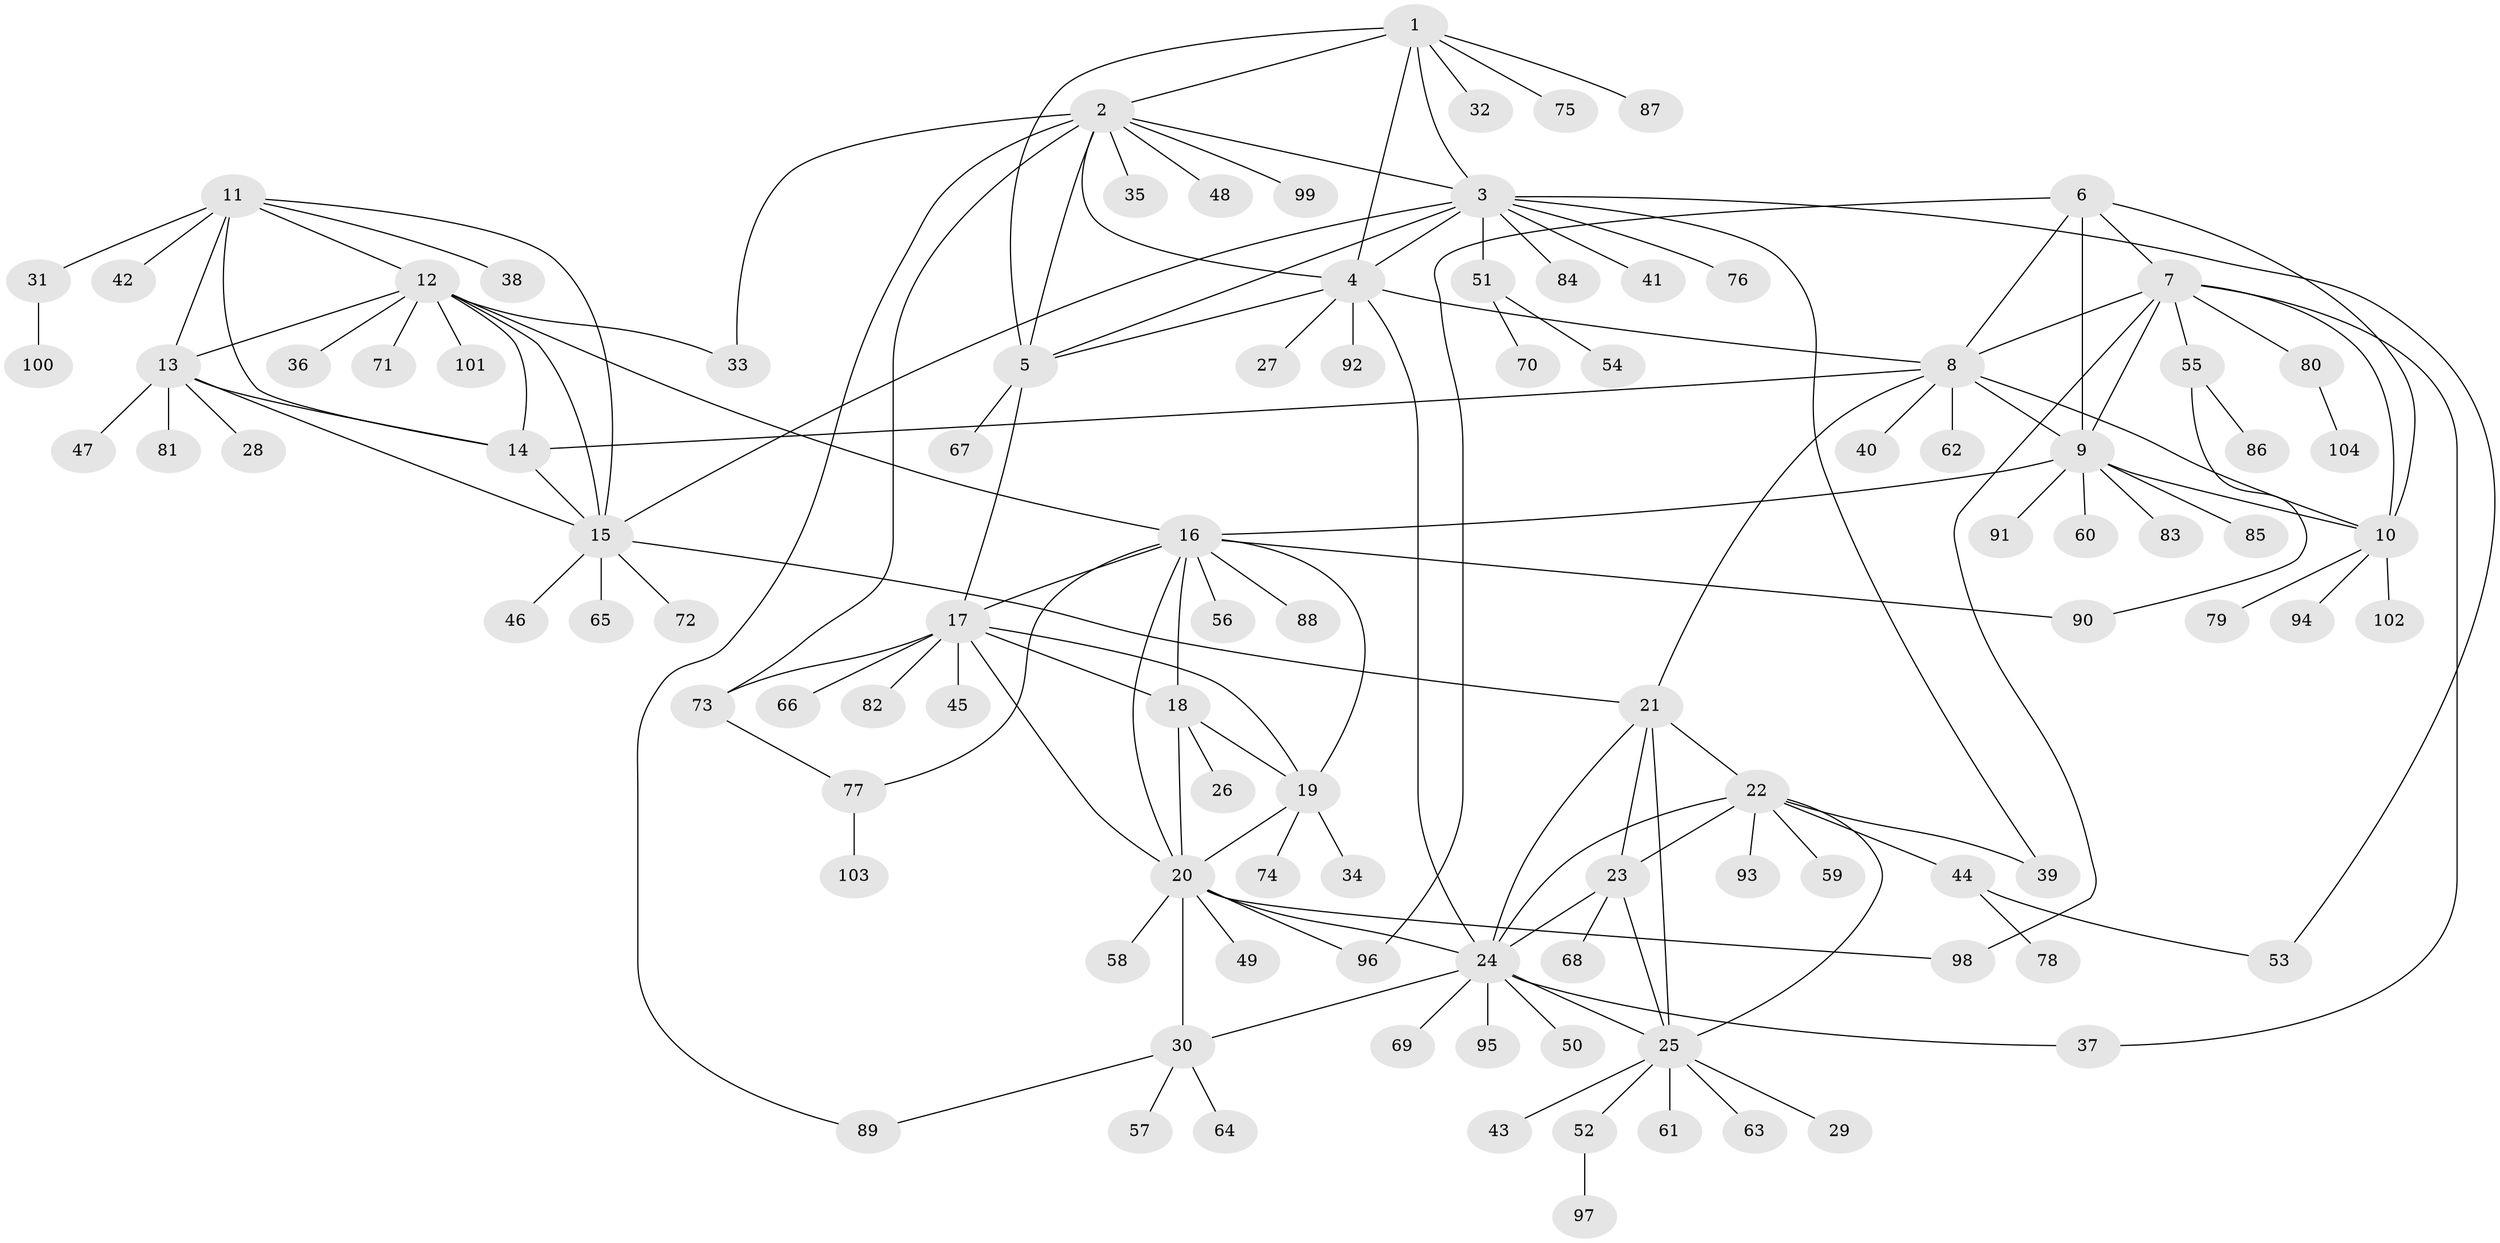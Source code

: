 // coarse degree distribution, {11: 0.0125, 9: 0.0375, 8: 0.0375, 3: 0.025, 12: 0.0125, 7: 0.05, 5: 0.025, 4: 0.05, 18: 0.0125, 6: 0.0125, 1: 0.625, 2: 0.1}
// Generated by graph-tools (version 1.1) at 2025/24/03/03/25 07:24:14]
// undirected, 104 vertices, 150 edges
graph export_dot {
graph [start="1"]
  node [color=gray90,style=filled];
  1;
  2;
  3;
  4;
  5;
  6;
  7;
  8;
  9;
  10;
  11;
  12;
  13;
  14;
  15;
  16;
  17;
  18;
  19;
  20;
  21;
  22;
  23;
  24;
  25;
  26;
  27;
  28;
  29;
  30;
  31;
  32;
  33;
  34;
  35;
  36;
  37;
  38;
  39;
  40;
  41;
  42;
  43;
  44;
  45;
  46;
  47;
  48;
  49;
  50;
  51;
  52;
  53;
  54;
  55;
  56;
  57;
  58;
  59;
  60;
  61;
  62;
  63;
  64;
  65;
  66;
  67;
  68;
  69;
  70;
  71;
  72;
  73;
  74;
  75;
  76;
  77;
  78;
  79;
  80;
  81;
  82;
  83;
  84;
  85;
  86;
  87;
  88;
  89;
  90;
  91;
  92;
  93;
  94;
  95;
  96;
  97;
  98;
  99;
  100;
  101;
  102;
  103;
  104;
  1 -- 2;
  1 -- 3;
  1 -- 4;
  1 -- 5;
  1 -- 32;
  1 -- 75;
  1 -- 87;
  2 -- 3;
  2 -- 4;
  2 -- 5;
  2 -- 33;
  2 -- 35;
  2 -- 48;
  2 -- 73;
  2 -- 89;
  2 -- 99;
  3 -- 4;
  3 -- 5;
  3 -- 15;
  3 -- 39;
  3 -- 41;
  3 -- 51;
  3 -- 53;
  3 -- 76;
  3 -- 84;
  4 -- 5;
  4 -- 8;
  4 -- 24;
  4 -- 27;
  4 -- 92;
  5 -- 17;
  5 -- 67;
  6 -- 7;
  6 -- 8;
  6 -- 9;
  6 -- 10;
  6 -- 96;
  7 -- 8;
  7 -- 9;
  7 -- 10;
  7 -- 37;
  7 -- 55;
  7 -- 80;
  7 -- 98;
  8 -- 9;
  8 -- 10;
  8 -- 14;
  8 -- 21;
  8 -- 40;
  8 -- 62;
  9 -- 10;
  9 -- 16;
  9 -- 60;
  9 -- 83;
  9 -- 85;
  9 -- 91;
  10 -- 79;
  10 -- 94;
  10 -- 102;
  11 -- 12;
  11 -- 13;
  11 -- 14;
  11 -- 15;
  11 -- 31;
  11 -- 38;
  11 -- 42;
  12 -- 13;
  12 -- 14;
  12 -- 15;
  12 -- 16;
  12 -- 33;
  12 -- 36;
  12 -- 71;
  12 -- 101;
  13 -- 14;
  13 -- 15;
  13 -- 28;
  13 -- 47;
  13 -- 81;
  14 -- 15;
  15 -- 21;
  15 -- 46;
  15 -- 65;
  15 -- 72;
  16 -- 17;
  16 -- 18;
  16 -- 19;
  16 -- 20;
  16 -- 56;
  16 -- 77;
  16 -- 88;
  16 -- 90;
  17 -- 18;
  17 -- 19;
  17 -- 20;
  17 -- 45;
  17 -- 66;
  17 -- 73;
  17 -- 82;
  18 -- 19;
  18 -- 20;
  18 -- 26;
  19 -- 20;
  19 -- 34;
  19 -- 74;
  20 -- 24;
  20 -- 30;
  20 -- 49;
  20 -- 58;
  20 -- 96;
  20 -- 98;
  21 -- 22;
  21 -- 23;
  21 -- 24;
  21 -- 25;
  22 -- 23;
  22 -- 24;
  22 -- 25;
  22 -- 39;
  22 -- 44;
  22 -- 59;
  22 -- 93;
  23 -- 24;
  23 -- 25;
  23 -- 68;
  24 -- 25;
  24 -- 30;
  24 -- 37;
  24 -- 50;
  24 -- 69;
  24 -- 95;
  25 -- 29;
  25 -- 43;
  25 -- 52;
  25 -- 61;
  25 -- 63;
  30 -- 57;
  30 -- 64;
  30 -- 89;
  31 -- 100;
  44 -- 53;
  44 -- 78;
  51 -- 54;
  51 -- 70;
  52 -- 97;
  55 -- 86;
  55 -- 90;
  73 -- 77;
  77 -- 103;
  80 -- 104;
}

